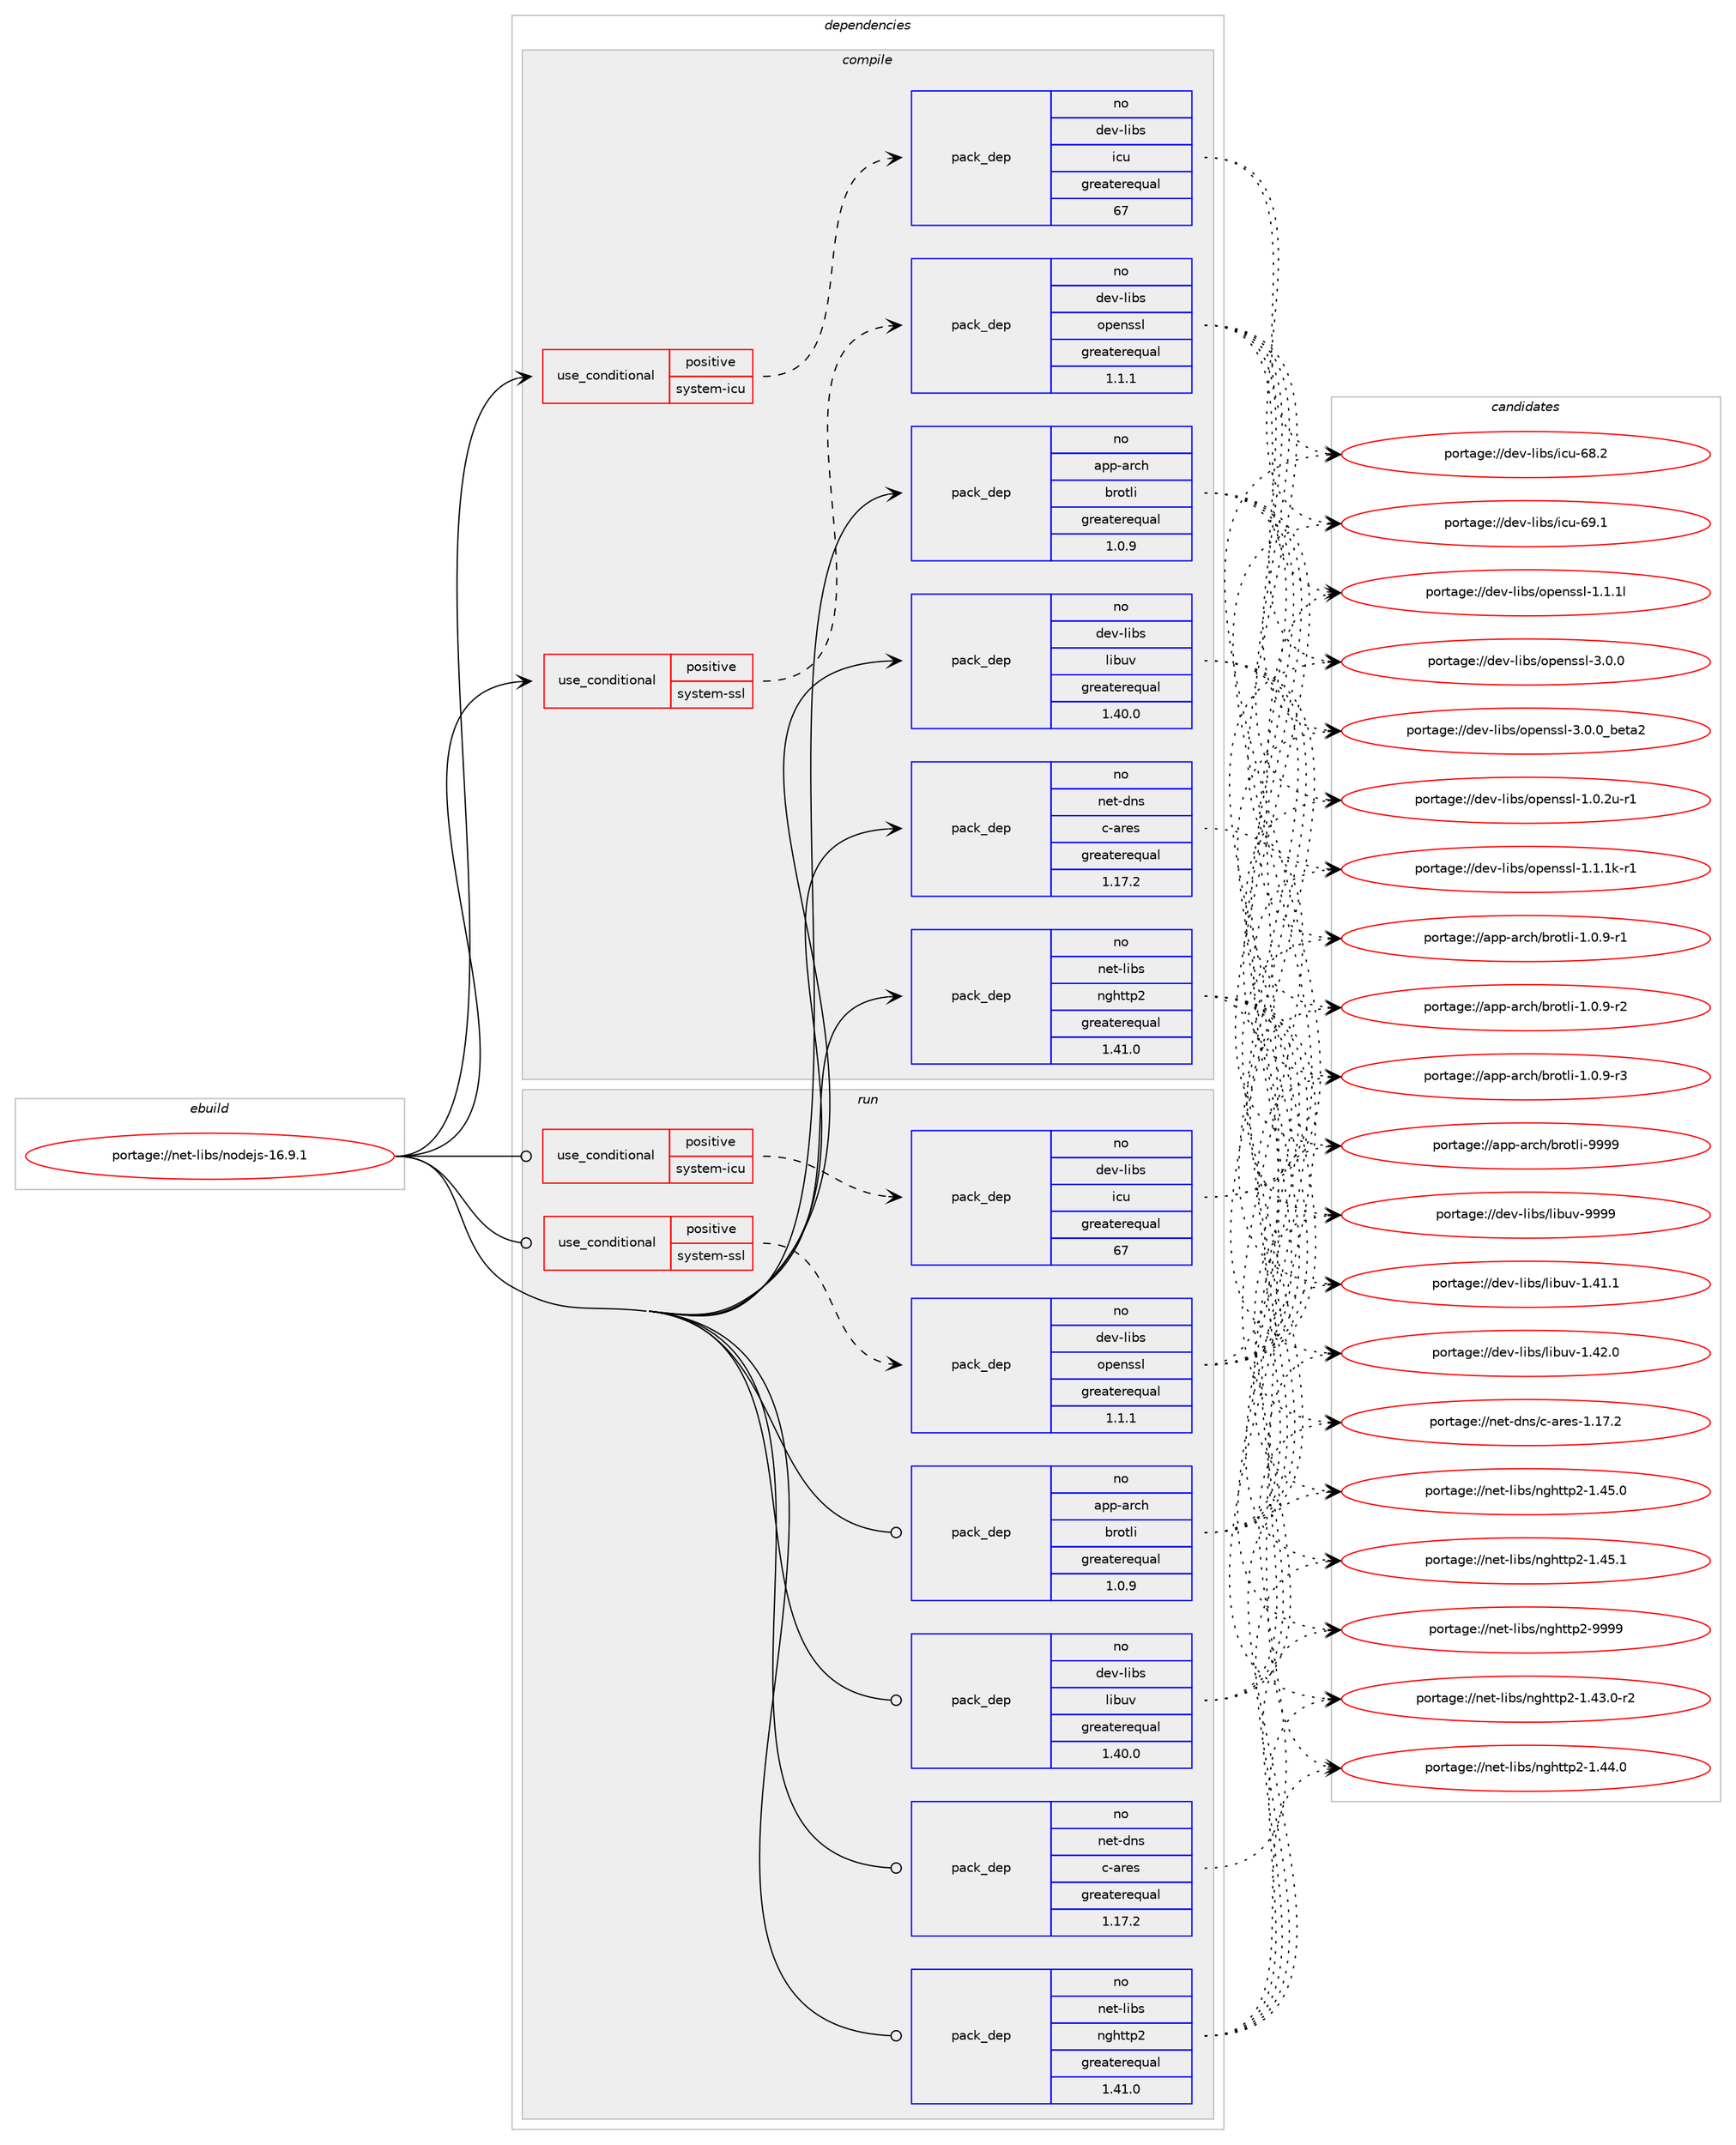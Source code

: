 digraph prolog {

# *************
# Graph options
# *************

newrank=true;
concentrate=true;
compound=true;
graph [rankdir=LR,fontname=Helvetica,fontsize=10,ranksep=1.5];#, ranksep=2.5, nodesep=0.2];
edge  [arrowhead=vee];
node  [fontname=Helvetica,fontsize=10];

# **********
# The ebuild
# **********

subgraph cluster_leftcol {
color=gray;
rank=same;
label=<<i>ebuild</i>>;
id [label="portage://net-libs/nodejs-16.9.1", color=red, width=4, href="../net-libs/nodejs-16.9.1.svg"];
}

# ****************
# The dependencies
# ****************

subgraph cluster_midcol {
color=gray;
label=<<i>dependencies</i>>;
subgraph cluster_compile {
fillcolor="#eeeeee";
style=filled;
label=<<i>compile</i>>;
subgraph cond111 {
dependency210 [label=<<TABLE BORDER="0" CELLBORDER="1" CELLSPACING="0" CELLPADDING="4"><TR><TD ROWSPAN="3" CELLPADDING="10">use_conditional</TD></TR><TR><TD>positive</TD></TR><TR><TD>system-icu</TD></TR></TABLE>>, shape=none, color=red];
subgraph pack97 {
dependency211 [label=<<TABLE BORDER="0" CELLBORDER="1" CELLSPACING="0" CELLPADDING="4" WIDTH="220"><TR><TD ROWSPAN="6" CELLPADDING="30">pack_dep</TD></TR><TR><TD WIDTH="110">no</TD></TR><TR><TD>dev-libs</TD></TR><TR><TD>icu</TD></TR><TR><TD>greaterequal</TD></TR><TR><TD>67</TD></TR></TABLE>>, shape=none, color=blue];
}
dependency210:e -> dependency211:w [weight=20,style="dashed",arrowhead="vee"];
}
id:e -> dependency210:w [weight=20,style="solid",arrowhead="vee"];
subgraph cond112 {
dependency212 [label=<<TABLE BORDER="0" CELLBORDER="1" CELLSPACING="0" CELLPADDING="4"><TR><TD ROWSPAN="3" CELLPADDING="10">use_conditional</TD></TR><TR><TD>positive</TD></TR><TR><TD>system-ssl</TD></TR></TABLE>>, shape=none, color=red];
subgraph pack98 {
dependency213 [label=<<TABLE BORDER="0" CELLBORDER="1" CELLSPACING="0" CELLPADDING="4" WIDTH="220"><TR><TD ROWSPAN="6" CELLPADDING="30">pack_dep</TD></TR><TR><TD WIDTH="110">no</TD></TR><TR><TD>dev-libs</TD></TR><TR><TD>openssl</TD></TR><TR><TD>greaterequal</TD></TR><TR><TD>1.1.1</TD></TR></TABLE>>, shape=none, color=blue];
}
dependency212:e -> dependency213:w [weight=20,style="dashed",arrowhead="vee"];
}
id:e -> dependency212:w [weight=20,style="solid",arrowhead="vee"];
subgraph pack99 {
dependency214 [label=<<TABLE BORDER="0" CELLBORDER="1" CELLSPACING="0" CELLPADDING="4" WIDTH="220"><TR><TD ROWSPAN="6" CELLPADDING="30">pack_dep</TD></TR><TR><TD WIDTH="110">no</TD></TR><TR><TD>app-arch</TD></TR><TR><TD>brotli</TD></TR><TR><TD>greaterequal</TD></TR><TR><TD>1.0.9</TD></TR></TABLE>>, shape=none, color=blue];
}
id:e -> dependency214:w [weight=20,style="solid",arrowhead="vee"];
subgraph pack100 {
dependency215 [label=<<TABLE BORDER="0" CELLBORDER="1" CELLSPACING="0" CELLPADDING="4" WIDTH="220"><TR><TD ROWSPAN="6" CELLPADDING="30">pack_dep</TD></TR><TR><TD WIDTH="110">no</TD></TR><TR><TD>dev-libs</TD></TR><TR><TD>libuv</TD></TR><TR><TD>greaterequal</TD></TR><TR><TD>1.40.0</TD></TR></TABLE>>, shape=none, color=blue];
}
id:e -> dependency215:w [weight=20,style="solid",arrowhead="vee"];
subgraph pack101 {
dependency216 [label=<<TABLE BORDER="0" CELLBORDER="1" CELLSPACING="0" CELLPADDING="4" WIDTH="220"><TR><TD ROWSPAN="6" CELLPADDING="30">pack_dep</TD></TR><TR><TD WIDTH="110">no</TD></TR><TR><TD>net-dns</TD></TR><TR><TD>c-ares</TD></TR><TR><TD>greaterequal</TD></TR><TR><TD>1.17.2</TD></TR></TABLE>>, shape=none, color=blue];
}
id:e -> dependency216:w [weight=20,style="solid",arrowhead="vee"];
subgraph pack102 {
dependency217 [label=<<TABLE BORDER="0" CELLBORDER="1" CELLSPACING="0" CELLPADDING="4" WIDTH="220"><TR><TD ROWSPAN="6" CELLPADDING="30">pack_dep</TD></TR><TR><TD WIDTH="110">no</TD></TR><TR><TD>net-libs</TD></TR><TR><TD>nghttp2</TD></TR><TR><TD>greaterequal</TD></TR><TR><TD>1.41.0</TD></TR></TABLE>>, shape=none, color=blue];
}
id:e -> dependency217:w [weight=20,style="solid",arrowhead="vee"];
# *** BEGIN UNKNOWN DEPENDENCY TYPE (TODO) ***
# id -> package_dependency(portage://net-libs/nodejs-16.9.1,install,no,sys-libs,zlib,none,[,,],[],[])
# *** END UNKNOWN DEPENDENCY TYPE (TODO) ***

}
subgraph cluster_compileandrun {
fillcolor="#eeeeee";
style=filled;
label=<<i>compile and run</i>>;
}
subgraph cluster_run {
fillcolor="#eeeeee";
style=filled;
label=<<i>run</i>>;
subgraph cond113 {
dependency218 [label=<<TABLE BORDER="0" CELLBORDER="1" CELLSPACING="0" CELLPADDING="4"><TR><TD ROWSPAN="3" CELLPADDING="10">use_conditional</TD></TR><TR><TD>positive</TD></TR><TR><TD>system-icu</TD></TR></TABLE>>, shape=none, color=red];
subgraph pack103 {
dependency219 [label=<<TABLE BORDER="0" CELLBORDER="1" CELLSPACING="0" CELLPADDING="4" WIDTH="220"><TR><TD ROWSPAN="6" CELLPADDING="30">pack_dep</TD></TR><TR><TD WIDTH="110">no</TD></TR><TR><TD>dev-libs</TD></TR><TR><TD>icu</TD></TR><TR><TD>greaterequal</TD></TR><TR><TD>67</TD></TR></TABLE>>, shape=none, color=blue];
}
dependency218:e -> dependency219:w [weight=20,style="dashed",arrowhead="vee"];
}
id:e -> dependency218:w [weight=20,style="solid",arrowhead="odot"];
subgraph cond114 {
dependency220 [label=<<TABLE BORDER="0" CELLBORDER="1" CELLSPACING="0" CELLPADDING="4"><TR><TD ROWSPAN="3" CELLPADDING="10">use_conditional</TD></TR><TR><TD>positive</TD></TR><TR><TD>system-ssl</TD></TR></TABLE>>, shape=none, color=red];
subgraph pack104 {
dependency221 [label=<<TABLE BORDER="0" CELLBORDER="1" CELLSPACING="0" CELLPADDING="4" WIDTH="220"><TR><TD ROWSPAN="6" CELLPADDING="30">pack_dep</TD></TR><TR><TD WIDTH="110">no</TD></TR><TR><TD>dev-libs</TD></TR><TR><TD>openssl</TD></TR><TR><TD>greaterequal</TD></TR><TR><TD>1.1.1</TD></TR></TABLE>>, shape=none, color=blue];
}
dependency220:e -> dependency221:w [weight=20,style="dashed",arrowhead="vee"];
}
id:e -> dependency220:w [weight=20,style="solid",arrowhead="odot"];
subgraph pack105 {
dependency222 [label=<<TABLE BORDER="0" CELLBORDER="1" CELLSPACING="0" CELLPADDING="4" WIDTH="220"><TR><TD ROWSPAN="6" CELLPADDING="30">pack_dep</TD></TR><TR><TD WIDTH="110">no</TD></TR><TR><TD>app-arch</TD></TR><TR><TD>brotli</TD></TR><TR><TD>greaterequal</TD></TR><TR><TD>1.0.9</TD></TR></TABLE>>, shape=none, color=blue];
}
id:e -> dependency222:w [weight=20,style="solid",arrowhead="odot"];
subgraph pack106 {
dependency223 [label=<<TABLE BORDER="0" CELLBORDER="1" CELLSPACING="0" CELLPADDING="4" WIDTH="220"><TR><TD ROWSPAN="6" CELLPADDING="30">pack_dep</TD></TR><TR><TD WIDTH="110">no</TD></TR><TR><TD>dev-libs</TD></TR><TR><TD>libuv</TD></TR><TR><TD>greaterequal</TD></TR><TR><TD>1.40.0</TD></TR></TABLE>>, shape=none, color=blue];
}
id:e -> dependency223:w [weight=20,style="solid",arrowhead="odot"];
subgraph pack107 {
dependency224 [label=<<TABLE BORDER="0" CELLBORDER="1" CELLSPACING="0" CELLPADDING="4" WIDTH="220"><TR><TD ROWSPAN="6" CELLPADDING="30">pack_dep</TD></TR><TR><TD WIDTH="110">no</TD></TR><TR><TD>net-dns</TD></TR><TR><TD>c-ares</TD></TR><TR><TD>greaterequal</TD></TR><TR><TD>1.17.2</TD></TR></TABLE>>, shape=none, color=blue];
}
id:e -> dependency224:w [weight=20,style="solid",arrowhead="odot"];
subgraph pack108 {
dependency225 [label=<<TABLE BORDER="0" CELLBORDER="1" CELLSPACING="0" CELLPADDING="4" WIDTH="220"><TR><TD ROWSPAN="6" CELLPADDING="30">pack_dep</TD></TR><TR><TD WIDTH="110">no</TD></TR><TR><TD>net-libs</TD></TR><TR><TD>nghttp2</TD></TR><TR><TD>greaterequal</TD></TR><TR><TD>1.41.0</TD></TR></TABLE>>, shape=none, color=blue];
}
id:e -> dependency225:w [weight=20,style="solid",arrowhead="odot"];
# *** BEGIN UNKNOWN DEPENDENCY TYPE (TODO) ***
# id -> package_dependency(portage://net-libs/nodejs-16.9.1,run,no,sys-libs,zlib,none,[,,],[],[])
# *** END UNKNOWN DEPENDENCY TYPE (TODO) ***

}
}

# **************
# The candidates
# **************

subgraph cluster_choices {
rank=same;
color=gray;
label=<<i>candidates</i>>;

subgraph choice97 {
color=black;
nodesep=1;
choice100101118451081059811547105991174554564650 [label="portage://dev-libs/icu-68.2", color=red, width=4,href="../dev-libs/icu-68.2.svg"];
choice100101118451081059811547105991174554574649 [label="portage://dev-libs/icu-69.1", color=red, width=4,href="../dev-libs/icu-69.1.svg"];
dependency211:e -> choice100101118451081059811547105991174554564650:w [style=dotted,weight="100"];
dependency211:e -> choice100101118451081059811547105991174554574649:w [style=dotted,weight="100"];
}
subgraph choice98 {
color=black;
nodesep=1;
choice1001011184510810598115471111121011101151151084549464846501174511449 [label="portage://dev-libs/openssl-1.0.2u-r1", color=red, width=4,href="../dev-libs/openssl-1.0.2u-r1.svg"];
choice1001011184510810598115471111121011101151151084549464946491074511449 [label="portage://dev-libs/openssl-1.1.1k-r1", color=red, width=4,href="../dev-libs/openssl-1.1.1k-r1.svg"];
choice100101118451081059811547111112101110115115108454946494649108 [label="portage://dev-libs/openssl-1.1.1l", color=red, width=4,href="../dev-libs/openssl-1.1.1l.svg"];
choice100101118451081059811547111112101110115115108455146484648 [label="portage://dev-libs/openssl-3.0.0", color=red, width=4,href="../dev-libs/openssl-3.0.0.svg"];
choice10010111845108105981154711111210111011511510845514648464895981011169750 [label="portage://dev-libs/openssl-3.0.0_beta2", color=red, width=4,href="../dev-libs/openssl-3.0.0_beta2.svg"];
dependency213:e -> choice1001011184510810598115471111121011101151151084549464846501174511449:w [style=dotted,weight="100"];
dependency213:e -> choice1001011184510810598115471111121011101151151084549464946491074511449:w [style=dotted,weight="100"];
dependency213:e -> choice100101118451081059811547111112101110115115108454946494649108:w [style=dotted,weight="100"];
dependency213:e -> choice100101118451081059811547111112101110115115108455146484648:w [style=dotted,weight="100"];
dependency213:e -> choice10010111845108105981154711111210111011511510845514648464895981011169750:w [style=dotted,weight="100"];
}
subgraph choice99 {
color=black;
nodesep=1;
choice9711211245971149910447981141111161081054549464846574511449 [label="portage://app-arch/brotli-1.0.9-r1", color=red, width=4,href="../app-arch/brotli-1.0.9-r1.svg"];
choice9711211245971149910447981141111161081054549464846574511450 [label="portage://app-arch/brotli-1.0.9-r2", color=red, width=4,href="../app-arch/brotli-1.0.9-r2.svg"];
choice9711211245971149910447981141111161081054549464846574511451 [label="portage://app-arch/brotli-1.0.9-r3", color=red, width=4,href="../app-arch/brotli-1.0.9-r3.svg"];
choice9711211245971149910447981141111161081054557575757 [label="portage://app-arch/brotli-9999", color=red, width=4,href="../app-arch/brotli-9999.svg"];
dependency214:e -> choice9711211245971149910447981141111161081054549464846574511449:w [style=dotted,weight="100"];
dependency214:e -> choice9711211245971149910447981141111161081054549464846574511450:w [style=dotted,weight="100"];
dependency214:e -> choice9711211245971149910447981141111161081054549464846574511451:w [style=dotted,weight="100"];
dependency214:e -> choice9711211245971149910447981141111161081054557575757:w [style=dotted,weight="100"];
}
subgraph choice100 {
color=black;
nodesep=1;
choice1001011184510810598115471081059811711845494652494649 [label="portage://dev-libs/libuv-1.41.1", color=red, width=4,href="../dev-libs/libuv-1.41.1.svg"];
choice1001011184510810598115471081059811711845494652504648 [label="portage://dev-libs/libuv-1.42.0", color=red, width=4,href="../dev-libs/libuv-1.42.0.svg"];
choice100101118451081059811547108105981171184557575757 [label="portage://dev-libs/libuv-9999", color=red, width=4,href="../dev-libs/libuv-9999.svg"];
dependency215:e -> choice1001011184510810598115471081059811711845494652494649:w [style=dotted,weight="100"];
dependency215:e -> choice1001011184510810598115471081059811711845494652504648:w [style=dotted,weight="100"];
dependency215:e -> choice100101118451081059811547108105981171184557575757:w [style=dotted,weight="100"];
}
subgraph choice101 {
color=black;
nodesep=1;
choice110101116451001101154799459711410111545494649554650 [label="portage://net-dns/c-ares-1.17.2", color=red, width=4,href="../net-dns/c-ares-1.17.2.svg"];
dependency216:e -> choice110101116451001101154799459711410111545494649554650:w [style=dotted,weight="100"];
}
subgraph choice102 {
color=black;
nodesep=1;
choice11010111645108105981154711010310411611611250454946525146484511450 [label="portage://net-libs/nghttp2-1.43.0-r2", color=red, width=4,href="../net-libs/nghttp2-1.43.0-r2.svg"];
choice1101011164510810598115471101031041161161125045494652524648 [label="portage://net-libs/nghttp2-1.44.0", color=red, width=4,href="../net-libs/nghttp2-1.44.0.svg"];
choice1101011164510810598115471101031041161161125045494652534648 [label="portage://net-libs/nghttp2-1.45.0", color=red, width=4,href="../net-libs/nghttp2-1.45.0.svg"];
choice1101011164510810598115471101031041161161125045494652534649 [label="portage://net-libs/nghttp2-1.45.1", color=red, width=4,href="../net-libs/nghttp2-1.45.1.svg"];
choice110101116451081059811547110103104116116112504557575757 [label="portage://net-libs/nghttp2-9999", color=red, width=4,href="../net-libs/nghttp2-9999.svg"];
dependency217:e -> choice11010111645108105981154711010310411611611250454946525146484511450:w [style=dotted,weight="100"];
dependency217:e -> choice1101011164510810598115471101031041161161125045494652524648:w [style=dotted,weight="100"];
dependency217:e -> choice1101011164510810598115471101031041161161125045494652534648:w [style=dotted,weight="100"];
dependency217:e -> choice1101011164510810598115471101031041161161125045494652534649:w [style=dotted,weight="100"];
dependency217:e -> choice110101116451081059811547110103104116116112504557575757:w [style=dotted,weight="100"];
}
subgraph choice103 {
color=black;
nodesep=1;
choice100101118451081059811547105991174554564650 [label="portage://dev-libs/icu-68.2", color=red, width=4,href="../dev-libs/icu-68.2.svg"];
choice100101118451081059811547105991174554574649 [label="portage://dev-libs/icu-69.1", color=red, width=4,href="../dev-libs/icu-69.1.svg"];
dependency219:e -> choice100101118451081059811547105991174554564650:w [style=dotted,weight="100"];
dependency219:e -> choice100101118451081059811547105991174554574649:w [style=dotted,weight="100"];
}
subgraph choice104 {
color=black;
nodesep=1;
choice1001011184510810598115471111121011101151151084549464846501174511449 [label="portage://dev-libs/openssl-1.0.2u-r1", color=red, width=4,href="../dev-libs/openssl-1.0.2u-r1.svg"];
choice1001011184510810598115471111121011101151151084549464946491074511449 [label="portage://dev-libs/openssl-1.1.1k-r1", color=red, width=4,href="../dev-libs/openssl-1.1.1k-r1.svg"];
choice100101118451081059811547111112101110115115108454946494649108 [label="portage://dev-libs/openssl-1.1.1l", color=red, width=4,href="../dev-libs/openssl-1.1.1l.svg"];
choice100101118451081059811547111112101110115115108455146484648 [label="portage://dev-libs/openssl-3.0.0", color=red, width=4,href="../dev-libs/openssl-3.0.0.svg"];
choice10010111845108105981154711111210111011511510845514648464895981011169750 [label="portage://dev-libs/openssl-3.0.0_beta2", color=red, width=4,href="../dev-libs/openssl-3.0.0_beta2.svg"];
dependency221:e -> choice1001011184510810598115471111121011101151151084549464846501174511449:w [style=dotted,weight="100"];
dependency221:e -> choice1001011184510810598115471111121011101151151084549464946491074511449:w [style=dotted,weight="100"];
dependency221:e -> choice100101118451081059811547111112101110115115108454946494649108:w [style=dotted,weight="100"];
dependency221:e -> choice100101118451081059811547111112101110115115108455146484648:w [style=dotted,weight="100"];
dependency221:e -> choice10010111845108105981154711111210111011511510845514648464895981011169750:w [style=dotted,weight="100"];
}
subgraph choice105 {
color=black;
nodesep=1;
choice9711211245971149910447981141111161081054549464846574511449 [label="portage://app-arch/brotli-1.0.9-r1", color=red, width=4,href="../app-arch/brotli-1.0.9-r1.svg"];
choice9711211245971149910447981141111161081054549464846574511450 [label="portage://app-arch/brotli-1.0.9-r2", color=red, width=4,href="../app-arch/brotli-1.0.9-r2.svg"];
choice9711211245971149910447981141111161081054549464846574511451 [label="portage://app-arch/brotli-1.0.9-r3", color=red, width=4,href="../app-arch/brotli-1.0.9-r3.svg"];
choice9711211245971149910447981141111161081054557575757 [label="portage://app-arch/brotli-9999", color=red, width=4,href="../app-arch/brotli-9999.svg"];
dependency222:e -> choice9711211245971149910447981141111161081054549464846574511449:w [style=dotted,weight="100"];
dependency222:e -> choice9711211245971149910447981141111161081054549464846574511450:w [style=dotted,weight="100"];
dependency222:e -> choice9711211245971149910447981141111161081054549464846574511451:w [style=dotted,weight="100"];
dependency222:e -> choice9711211245971149910447981141111161081054557575757:w [style=dotted,weight="100"];
}
subgraph choice106 {
color=black;
nodesep=1;
choice1001011184510810598115471081059811711845494652494649 [label="portage://dev-libs/libuv-1.41.1", color=red, width=4,href="../dev-libs/libuv-1.41.1.svg"];
choice1001011184510810598115471081059811711845494652504648 [label="portage://dev-libs/libuv-1.42.0", color=red, width=4,href="../dev-libs/libuv-1.42.0.svg"];
choice100101118451081059811547108105981171184557575757 [label="portage://dev-libs/libuv-9999", color=red, width=4,href="../dev-libs/libuv-9999.svg"];
dependency223:e -> choice1001011184510810598115471081059811711845494652494649:w [style=dotted,weight="100"];
dependency223:e -> choice1001011184510810598115471081059811711845494652504648:w [style=dotted,weight="100"];
dependency223:e -> choice100101118451081059811547108105981171184557575757:w [style=dotted,weight="100"];
}
subgraph choice107 {
color=black;
nodesep=1;
choice110101116451001101154799459711410111545494649554650 [label="portage://net-dns/c-ares-1.17.2", color=red, width=4,href="../net-dns/c-ares-1.17.2.svg"];
dependency224:e -> choice110101116451001101154799459711410111545494649554650:w [style=dotted,weight="100"];
}
subgraph choice108 {
color=black;
nodesep=1;
choice11010111645108105981154711010310411611611250454946525146484511450 [label="portage://net-libs/nghttp2-1.43.0-r2", color=red, width=4,href="../net-libs/nghttp2-1.43.0-r2.svg"];
choice1101011164510810598115471101031041161161125045494652524648 [label="portage://net-libs/nghttp2-1.44.0", color=red, width=4,href="../net-libs/nghttp2-1.44.0.svg"];
choice1101011164510810598115471101031041161161125045494652534648 [label="portage://net-libs/nghttp2-1.45.0", color=red, width=4,href="../net-libs/nghttp2-1.45.0.svg"];
choice1101011164510810598115471101031041161161125045494652534649 [label="portage://net-libs/nghttp2-1.45.1", color=red, width=4,href="../net-libs/nghttp2-1.45.1.svg"];
choice110101116451081059811547110103104116116112504557575757 [label="portage://net-libs/nghttp2-9999", color=red, width=4,href="../net-libs/nghttp2-9999.svg"];
dependency225:e -> choice11010111645108105981154711010310411611611250454946525146484511450:w [style=dotted,weight="100"];
dependency225:e -> choice1101011164510810598115471101031041161161125045494652524648:w [style=dotted,weight="100"];
dependency225:e -> choice1101011164510810598115471101031041161161125045494652534648:w [style=dotted,weight="100"];
dependency225:e -> choice1101011164510810598115471101031041161161125045494652534649:w [style=dotted,weight="100"];
dependency225:e -> choice110101116451081059811547110103104116116112504557575757:w [style=dotted,weight="100"];
}
}

}
